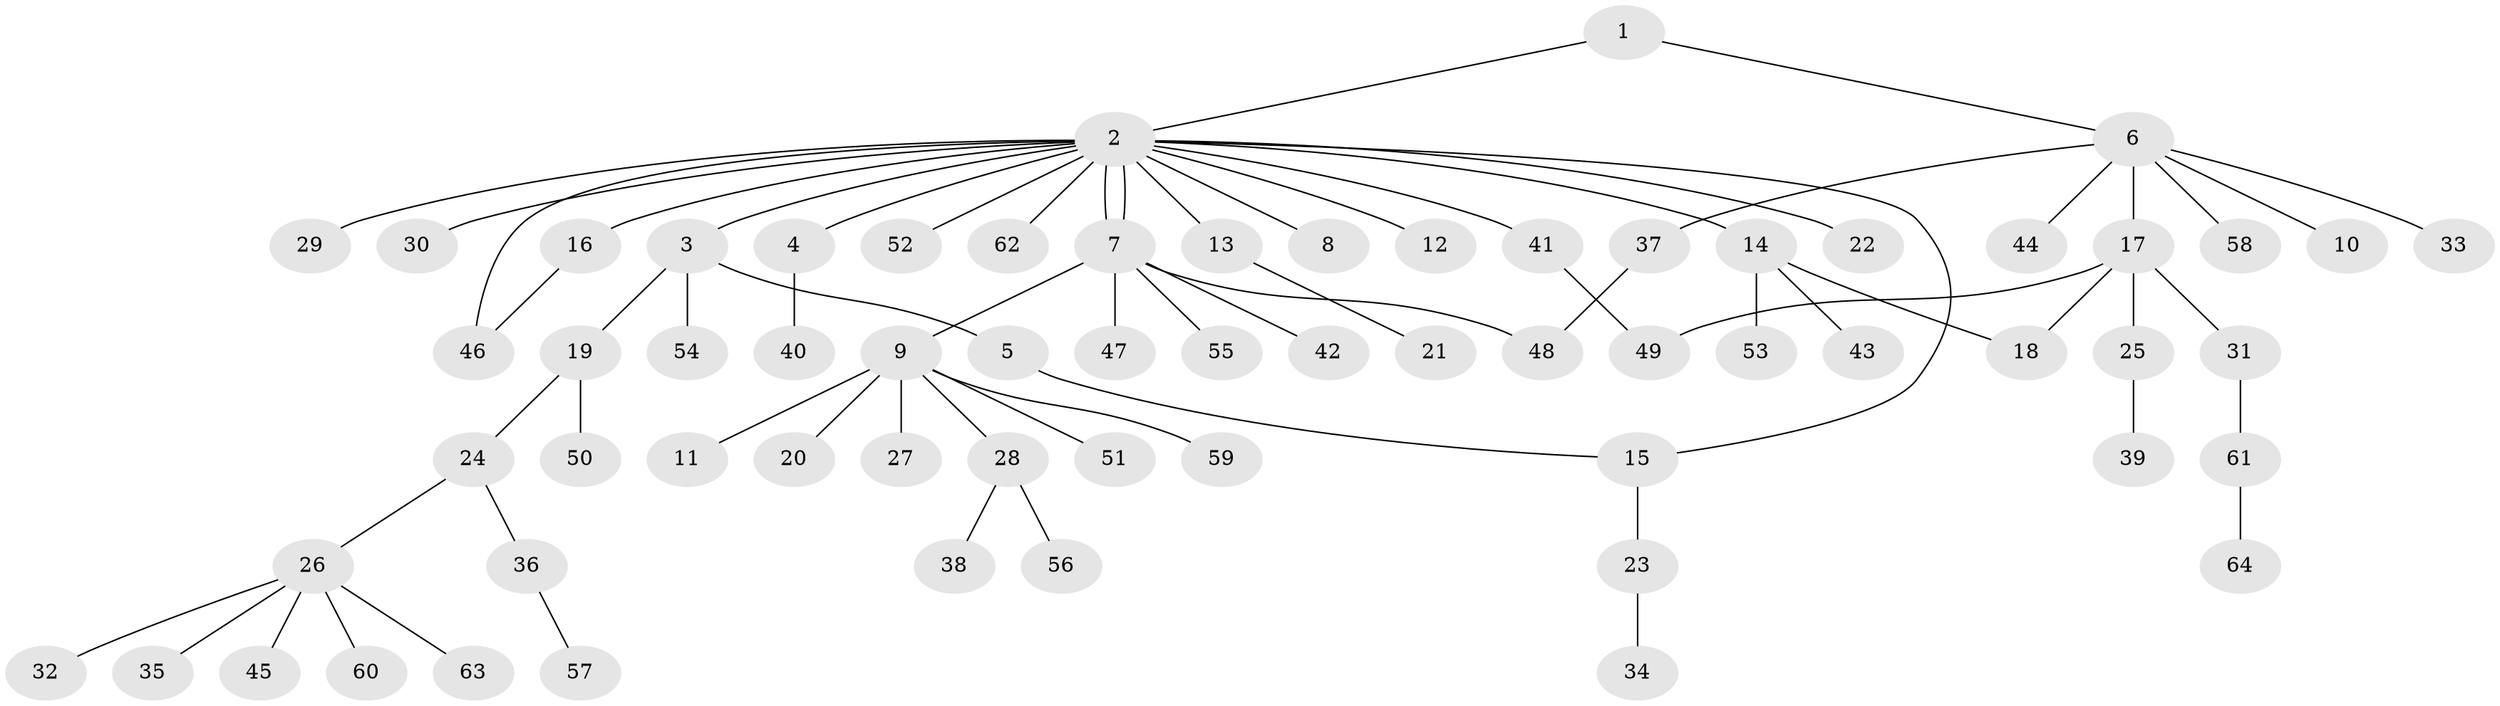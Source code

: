 // coarse degree distribution, {2: 0.1836734693877551, 17: 0.02040816326530612, 3: 0.061224489795918366, 6: 0.061224489795918366, 1: 0.6122448979591837, 5: 0.04081632653061224, 4: 0.02040816326530612}
// Generated by graph-tools (version 1.1) at 2025/23/03/03/25 07:23:54]
// undirected, 64 vertices, 69 edges
graph export_dot {
graph [start="1"]
  node [color=gray90,style=filled];
  1;
  2;
  3;
  4;
  5;
  6;
  7;
  8;
  9;
  10;
  11;
  12;
  13;
  14;
  15;
  16;
  17;
  18;
  19;
  20;
  21;
  22;
  23;
  24;
  25;
  26;
  27;
  28;
  29;
  30;
  31;
  32;
  33;
  34;
  35;
  36;
  37;
  38;
  39;
  40;
  41;
  42;
  43;
  44;
  45;
  46;
  47;
  48;
  49;
  50;
  51;
  52;
  53;
  54;
  55;
  56;
  57;
  58;
  59;
  60;
  61;
  62;
  63;
  64;
  1 -- 2;
  1 -- 6;
  2 -- 3;
  2 -- 4;
  2 -- 7;
  2 -- 7;
  2 -- 8;
  2 -- 12;
  2 -- 13;
  2 -- 14;
  2 -- 15;
  2 -- 16;
  2 -- 22;
  2 -- 29;
  2 -- 30;
  2 -- 41;
  2 -- 46;
  2 -- 52;
  2 -- 62;
  3 -- 5;
  3 -- 19;
  3 -- 54;
  4 -- 40;
  5 -- 15;
  6 -- 10;
  6 -- 17;
  6 -- 33;
  6 -- 37;
  6 -- 44;
  6 -- 58;
  7 -- 9;
  7 -- 42;
  7 -- 47;
  7 -- 48;
  7 -- 55;
  9 -- 11;
  9 -- 20;
  9 -- 27;
  9 -- 28;
  9 -- 51;
  9 -- 59;
  13 -- 21;
  14 -- 18;
  14 -- 43;
  14 -- 53;
  15 -- 23;
  16 -- 46;
  17 -- 18;
  17 -- 25;
  17 -- 31;
  17 -- 49;
  19 -- 24;
  19 -- 50;
  23 -- 34;
  24 -- 26;
  24 -- 36;
  25 -- 39;
  26 -- 32;
  26 -- 35;
  26 -- 45;
  26 -- 60;
  26 -- 63;
  28 -- 38;
  28 -- 56;
  31 -- 61;
  36 -- 57;
  37 -- 48;
  41 -- 49;
  61 -- 64;
}
